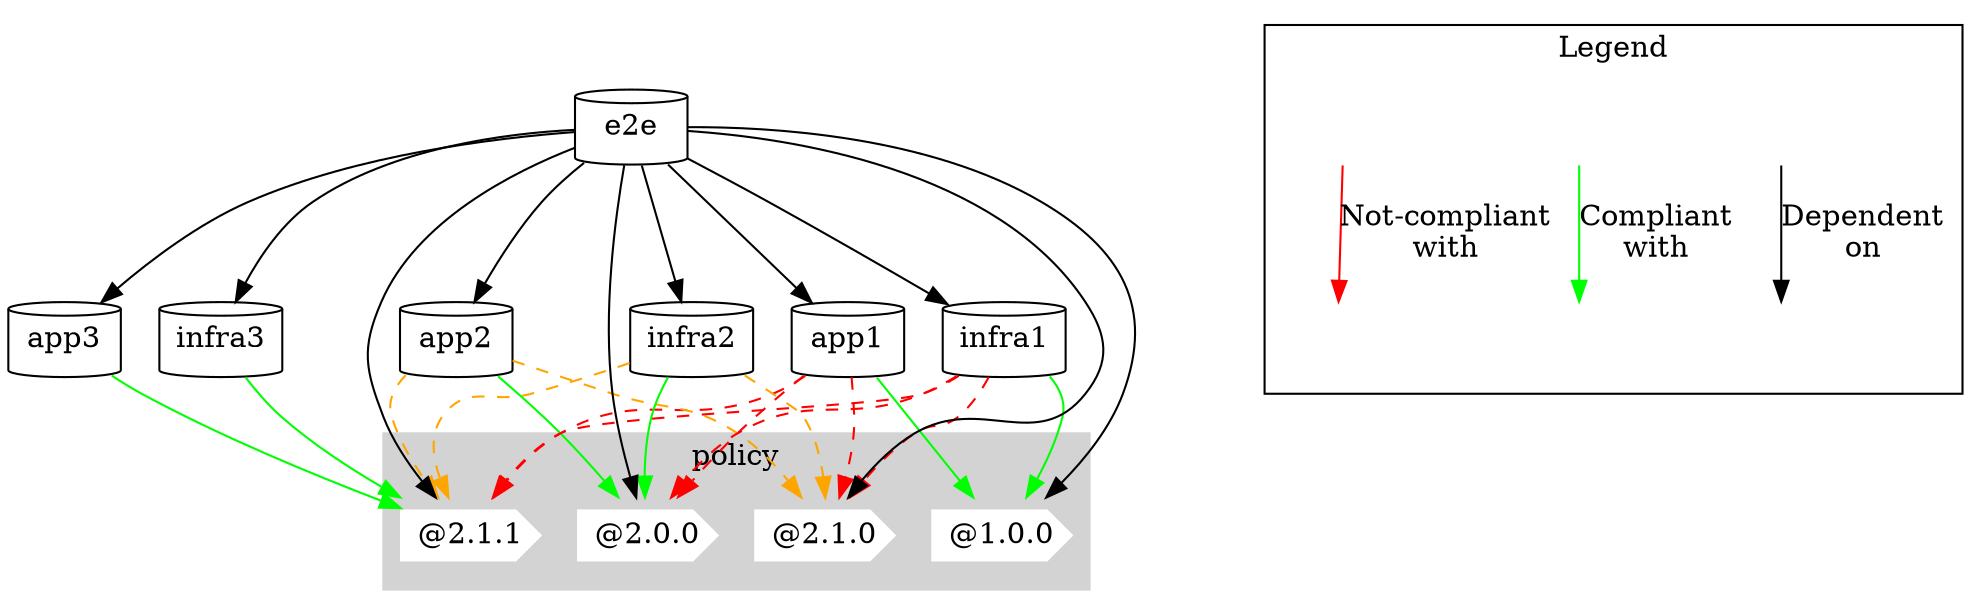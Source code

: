digraph G {

  subgraph cluster_0 {
    style=filled;
    color=lightgrey;
    node [style=filled,color=white,shape=cds];
    
    policy100 [label="@1.0.0"]
    policy200 [label="@2.0.0"]
    policy210 [label="@2.1.0"]
    policy211 [label="@2.1.1"]

    label = "policy";
  }
  
  node [shape=cylinder]
  app1, app2, app3, 
  infra1, infra2, infra3
  e2e

  app1,infra1 -> policy100 [color=green]
  app1,infra1 -> policy200,policy210,policy211 [color=red,style=dashed]

  app2,infra2 -> policy200 [color=green]
  app2,infra2 -> policy210,policy211 [color=orange,style=dashed]

  app3,infra3 -> policy211 [color=green]

  e2e -> policy100,policy200,policy210,policy211,app1,app2,app3,infra1,infra2,infra3

  subgraph cluster_01 { 
    node [shape=plaintext, style=invisible]
    rankdir=LR;
    label = "Legend"

    start1,start2,start3
    end1,end2,end3

    start1 -> end1 [label="Dependent\non"]
    start2 -> end2 [label="Compliant\nwith", color=green]
    start3 -> end3 [label="Not-compliant\nwith", color=red]
    
  }

}